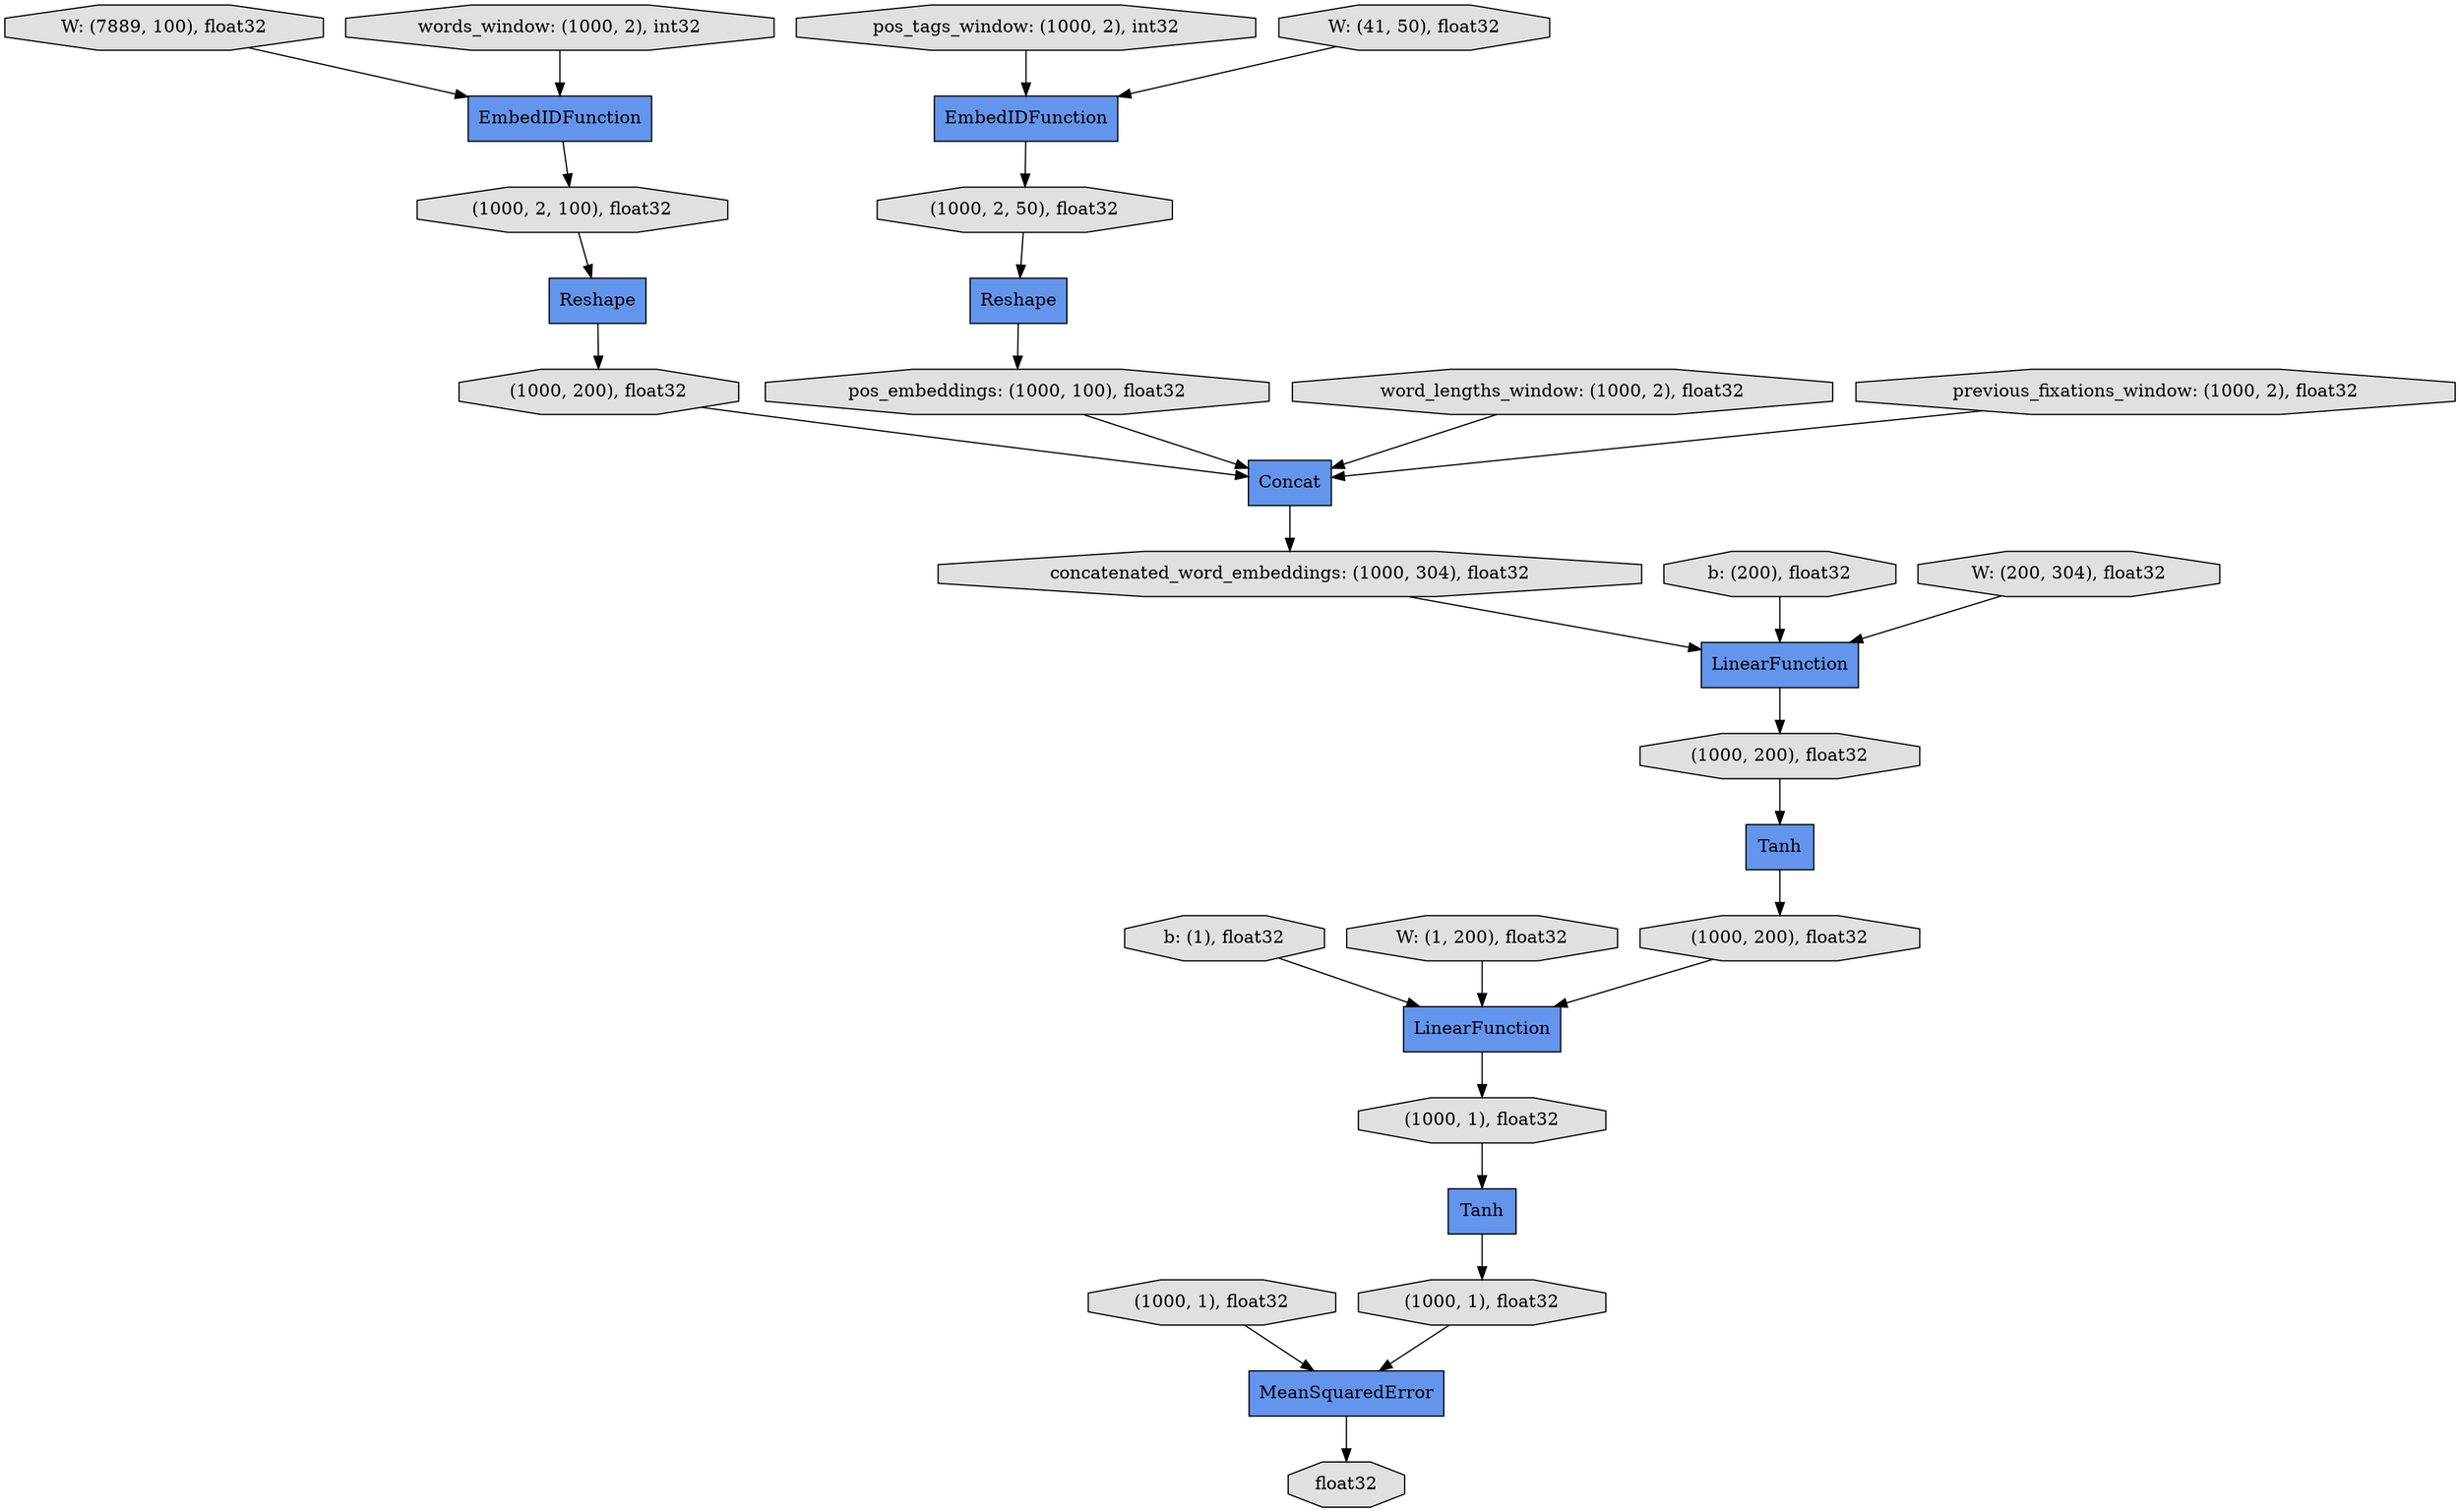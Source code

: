 digraph graphname{rankdir=TB;140505811021952 [style="filled",fillcolor="#E0E0E0",label="(1000, 1), float32",shape="octagon"];140505811024024 [style="filled",fillcolor="#6495ED",label="Tanh",shape="record"];140505811022064 [style="filled",fillcolor="#E0E0E0",label="(1000, 200), float32",shape="octagon"];140505811024192 [style="filled",fillcolor="#6495ED",label="LinearFunction",shape="record"];140505811022176 [style="filled",fillcolor="#E0E0E0",label="pos_tags_window: (1000, 2), int32",shape="octagon"];140505811024248 [style="filled",fillcolor="#E0E0E0",label="concatenated_word_embeddings: (1000, 304), float32",shape="octagon"];140505811022232 [style="filled",fillcolor="#E0E0E0",label="pos_embeddings: (1000, 100), float32",shape="octagon"];140505811024304 [style="filled",fillcolor="#6495ED",label="Reshape",shape="record"];140505811024416 [style="filled",fillcolor="#6495ED",label="LinearFunction",shape="record"];140505811022400 [style="filled",fillcolor="#E0E0E0",label="(1000, 200), float32",shape="octagon"];140505811022456 [style="filled",fillcolor="#6495ED",label="Tanh",shape="record"];140505811024528 [style="filled",fillcolor="#E0E0E0",label="(1000, 2, 100), float32",shape="octagon"];140505811022512 [style="filled",fillcolor="#6495ED",label="EmbedIDFunction",shape="record"];140505811024584 [style="filled",fillcolor="#E0E0E0",label="W: (7889, 100), float32",shape="octagon"];140505811022568 [style="filled",fillcolor="#E0E0E0",label="word_lengths_window: (1000, 2), float32",shape="octagon"];140505810510624 [style="filled",fillcolor="#E0E0E0",label="(1000, 1), float32",shape="octagon"];140505811024808 [style="filled",fillcolor="#6495ED",label="EmbedIDFunction",shape="record"];140505811022792 [style="filled",fillcolor="#E0E0E0",label="previous_fixations_window: (1000, 2), float32",shape="octagon"];140505810510792 [style="filled",fillcolor="#E0E0E0",label="b: (1), float32",shape="octagon"];140505811022904 [style="filled",fillcolor="#6495ED",label="MeanSquaredError",shape="record"];140505811025032 [style="filled",fillcolor="#E0E0E0",label="b: (200), float32",shape="octagon"];140505811023016 [style="filled",fillcolor="#6495ED",label="Concat",shape="record"];140505811025256 [style="filled",fillcolor="#E0E0E0",label="W: (200, 304), float32",shape="octagon"];140505811023240 [style="filled",fillcolor="#6495ED",label="Reshape",shape="record"];140505810511296 [style="filled",fillcolor="#E0E0E0",label="float32",shape="octagon"];140505811025424 [style="filled",fillcolor="#E0E0E0",label="words_window: (1000, 2), int32",shape="octagon"];140505811025480 [style="filled",fillcolor="#E0E0E0",label="W: (41, 50), float32",shape="octagon"];140505811023576 [style="filled",fillcolor="#E0E0E0",label="(1000, 1), float32",shape="octagon"];140505811025760 [style="filled",fillcolor="#E0E0E0",label="W: (1, 200), float32",shape="octagon"];140505811023800 [style="filled",fillcolor="#E0E0E0",label="(1000, 200), float32",shape="octagon"];140505811025872 [style="filled",fillcolor="#E0E0E0",label="(1000, 2, 50), float32",shape="octagon"];140505811025424 -> 140505811024808;140505811022064 -> 140505811023016;140505811023240 -> 140505811022064;140505811021952 -> 140505811024024;140505811024808 -> 140505811024528;140505811022904 -> 140505810511296;140505811023016 -> 140505811024248;140505811023800 -> 140505811024416;140505811024528 -> 140505811023240;140505811022232 -> 140505811023016;140505811022568 -> 140505811023016;140505811024416 -> 140505811021952;140505811022792 -> 140505811023016;140505811024304 -> 140505811022232;140505811022512 -> 140505811025872;140505811024024 -> 140505810510624;140505811022400 -> 140505811022456;140505810510624 -> 140505811022904;140505811023576 -> 140505811022904;140505811022456 -> 140505811023800;140505811024248 -> 140505811024192;140505811024192 -> 140505811022400;140505811025480 -> 140505811022512;140505811025256 -> 140505811024192;140505811025760 -> 140505811024416;140505811024584 -> 140505811024808;140505811025032 -> 140505811024192;140505810510792 -> 140505811024416;140505811022176 -> 140505811022512;140505811025872 -> 140505811024304;}